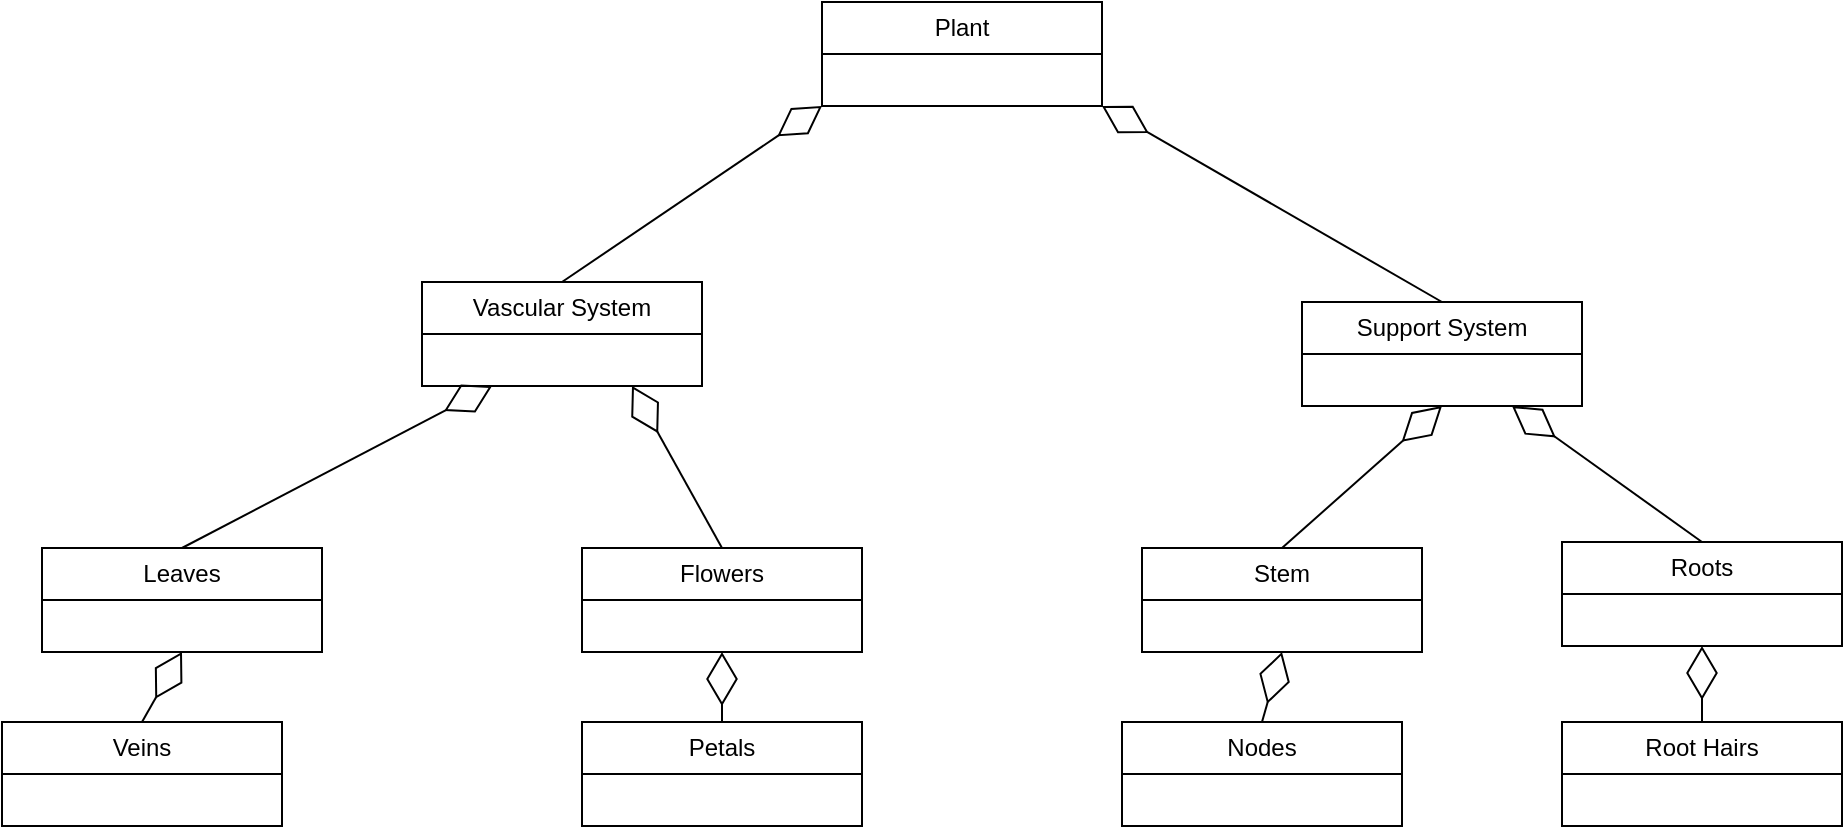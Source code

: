 <mxfile version="24.7.1" type="google">
  <diagram name="Page-1" id="Ah3pJdyIkpsT0iI9UyKR">
    <mxGraphModel grid="1" page="1" gridSize="10" guides="1" tooltips="1" connect="1" arrows="1" fold="1" pageScale="1" pageWidth="1100" pageHeight="850" math="0" shadow="0">
      <root>
        <mxCell id="0" />
        <mxCell id="1" parent="0" />
        <mxCell id="0ol4107yOgQYyF2tJEer-1" value="Plant" style="swimlane;fontStyle=0;childLayout=stackLayout;horizontal=1;startSize=26;fillColor=none;horizontalStack=0;resizeParent=1;resizeParentMax=0;resizeLast=0;collapsible=1;marginBottom=0;whiteSpace=wrap;html=1;" vertex="1" parent="1">
          <mxGeometry x="480" y="100" width="140" height="52" as="geometry" />
        </mxCell>
        <mxCell id="0ol4107yOgQYyF2tJEer-5" value="Vascular System" style="swimlane;fontStyle=0;childLayout=stackLayout;horizontal=1;startSize=26;fillColor=none;horizontalStack=0;resizeParent=1;resizeParentMax=0;resizeLast=0;collapsible=1;marginBottom=0;whiteSpace=wrap;html=1;" vertex="1" parent="1">
          <mxGeometry x="280" y="240" width="140" height="52" as="geometry" />
        </mxCell>
        <mxCell id="0ol4107yOgQYyF2tJEer-6" value="Leaves" style="swimlane;fontStyle=0;childLayout=stackLayout;horizontal=1;startSize=26;fillColor=none;horizontalStack=0;resizeParent=1;resizeParentMax=0;resizeLast=0;collapsible=1;marginBottom=0;whiteSpace=wrap;html=1;" vertex="1" parent="1">
          <mxGeometry x="90" y="373" width="140" height="52" as="geometry" />
        </mxCell>
        <mxCell id="0ol4107yOgQYyF2tJEer-7" value="Flowers" style="swimlane;fontStyle=0;childLayout=stackLayout;horizontal=1;startSize=26;fillColor=none;horizontalStack=0;resizeParent=1;resizeParentMax=0;resizeLast=0;collapsible=1;marginBottom=0;whiteSpace=wrap;html=1;" vertex="1" parent="1">
          <mxGeometry x="360" y="373" width="140" height="52" as="geometry" />
        </mxCell>
        <mxCell id="0ol4107yOgQYyF2tJEer-8" value="Support System" style="swimlane;fontStyle=0;childLayout=stackLayout;horizontal=1;startSize=26;fillColor=none;horizontalStack=0;resizeParent=1;resizeParentMax=0;resizeLast=0;collapsible=1;marginBottom=0;whiteSpace=wrap;html=1;" vertex="1" parent="1">
          <mxGeometry x="720" y="250" width="140" height="52" as="geometry" />
        </mxCell>
        <mxCell id="0ol4107yOgQYyF2tJEer-10" value="Stem" style="swimlane;fontStyle=0;childLayout=stackLayout;horizontal=1;startSize=26;fillColor=none;horizontalStack=0;resizeParent=1;resizeParentMax=0;resizeLast=0;collapsible=1;marginBottom=0;whiteSpace=wrap;html=1;" vertex="1" parent="1">
          <mxGeometry x="640" y="373" width="140" height="52" as="geometry" />
        </mxCell>
        <mxCell id="0ol4107yOgQYyF2tJEer-16" value="" style="endArrow=diamondThin;endFill=0;endSize=24;html=1;rounded=0;exitX=0.5;exitY=0;exitDx=0;exitDy=0;entryX=0;entryY=1;entryDx=0;entryDy=0;" edge="1" parent="1" source="0ol4107yOgQYyF2tJEer-5" target="0ol4107yOgQYyF2tJEer-1">
          <mxGeometry width="160" relative="1" as="geometry">
            <mxPoint x="230.98" y="230.0" as="sourcePoint" />
            <mxPoint x="510" y="145.98" as="targetPoint" />
          </mxGeometry>
        </mxCell>
        <mxCell id="0ol4107yOgQYyF2tJEer-17" value="" style="endArrow=diamondThin;endFill=0;endSize=24;html=1;rounded=0;exitX=0.5;exitY=0;exitDx=0;exitDy=0;entryX=0.25;entryY=1;entryDx=0;entryDy=0;" edge="1" parent="1" source="0ol4107yOgQYyF2tJEer-6" target="0ol4107yOgQYyF2tJEer-5">
          <mxGeometry width="160" relative="1" as="geometry">
            <mxPoint x="480" y="400" as="sourcePoint" />
            <mxPoint x="640" y="400" as="targetPoint" />
          </mxGeometry>
        </mxCell>
        <mxCell id="0ol4107yOgQYyF2tJEer-19" value="" style="endArrow=diamondThin;endFill=0;endSize=24;html=1;rounded=0;exitX=0.5;exitY=0;exitDx=0;exitDy=0;entryX=0.75;entryY=1;entryDx=0;entryDy=0;" edge="1" parent="1" source="0ol4107yOgQYyF2tJEer-7" target="0ol4107yOgQYyF2tJEer-5">
          <mxGeometry width="160" relative="1" as="geometry">
            <mxPoint x="210" y="360" as="sourcePoint" />
            <mxPoint x="390" y="300" as="targetPoint" />
          </mxGeometry>
        </mxCell>
        <mxCell id="0ol4107yOgQYyF2tJEer-20" value="" style="endArrow=diamondThin;endFill=0;endSize=24;html=1;rounded=0;exitX=0.5;exitY=0;exitDx=0;exitDy=0;entryX=0.5;entryY=1;entryDx=0;entryDy=0;" edge="1" parent="1" source="0ol4107yOgQYyF2tJEer-10" target="0ol4107yOgQYyF2tJEer-8">
          <mxGeometry width="160" relative="1" as="geometry">
            <mxPoint x="510" y="300" as="sourcePoint" />
            <mxPoint x="605" y="262" as="targetPoint" />
          </mxGeometry>
        </mxCell>
        <mxCell id="0ol4107yOgQYyF2tJEer-21" value="" style="endArrow=diamondThin;endFill=0;endSize=24;html=1;rounded=0;exitX=0.5;exitY=0;exitDx=0;exitDy=0;entryX=1;entryY=1;entryDx=0;entryDy=0;" edge="1" parent="1" source="0ol4107yOgQYyF2tJEer-8" target="0ol4107yOgQYyF2tJEer-1">
          <mxGeometry width="160" relative="1" as="geometry">
            <mxPoint x="610" y="170" as="sourcePoint" />
            <mxPoint x="705" y="132" as="targetPoint" />
            <Array as="points" />
          </mxGeometry>
        </mxCell>
        <mxCell id="0ol4107yOgQYyF2tJEer-25" value="Roots" style="swimlane;fontStyle=0;childLayout=stackLayout;horizontal=1;startSize=26;fillColor=none;horizontalStack=0;resizeParent=1;resizeParentMax=0;resizeLast=0;collapsible=1;marginBottom=0;whiteSpace=wrap;html=1;" vertex="1" parent="1">
          <mxGeometry x="850" y="370" width="140" height="52" as="geometry" />
        </mxCell>
        <mxCell id="0ol4107yOgQYyF2tJEer-26" value="" style="endArrow=diamondThin;endFill=0;endSize=24;html=1;rounded=0;exitX=0.5;exitY=0;exitDx=0;exitDy=0;entryX=0.75;entryY=1;entryDx=0;entryDy=0;" edge="1" parent="1" source="0ol4107yOgQYyF2tJEer-25" target="0ol4107yOgQYyF2tJEer-8">
          <mxGeometry width="160" relative="1" as="geometry">
            <mxPoint x="780" y="280" as="sourcePoint" />
            <mxPoint x="820" y="192" as="targetPoint" />
          </mxGeometry>
        </mxCell>
        <mxCell id="0ol4107yOgQYyF2tJEer-27" value="" style="endArrow=diamondThin;endFill=0;endSize=24;html=1;rounded=0;entryX=0.5;entryY=1;entryDx=0;entryDy=0;exitX=0.5;exitY=0;exitDx=0;exitDy=0;" edge="1" parent="1" source="0ol4107yOgQYyF2tJEer-28" target="0ol4107yOgQYyF2tJEer-25">
          <mxGeometry width="160" relative="1" as="geometry">
            <mxPoint x="770" y="450" as="sourcePoint" />
            <mxPoint x="790" y="510" as="targetPoint" />
          </mxGeometry>
        </mxCell>
        <mxCell id="0ol4107yOgQYyF2tJEer-28" value="Root Hairs" style="swimlane;fontStyle=0;childLayout=stackLayout;horizontal=1;startSize=26;fillColor=none;horizontalStack=0;resizeParent=1;resizeParentMax=0;resizeLast=0;collapsible=1;marginBottom=0;whiteSpace=wrap;html=1;" vertex="1" parent="1">
          <mxGeometry x="850" y="460" width="140" height="52" as="geometry" />
        </mxCell>
        <mxCell id="0ol4107yOgQYyF2tJEer-29" value="Veins" style="swimlane;fontStyle=0;childLayout=stackLayout;horizontal=1;startSize=26;fillColor=none;horizontalStack=0;resizeParent=1;resizeParentMax=0;resizeLast=0;collapsible=1;marginBottom=0;whiteSpace=wrap;html=1;" vertex="1" parent="1">
          <mxGeometry x="70" y="460" width="140" height="52" as="geometry" />
        </mxCell>
        <mxCell id="0ol4107yOgQYyF2tJEer-30" value="Petals" style="swimlane;fontStyle=0;childLayout=stackLayout;horizontal=1;startSize=26;fillColor=none;horizontalStack=0;resizeParent=1;resizeParentMax=0;resizeLast=0;collapsible=1;marginBottom=0;whiteSpace=wrap;html=1;" vertex="1" parent="1">
          <mxGeometry x="360" y="460" width="140" height="52" as="geometry" />
        </mxCell>
        <mxCell id="0ol4107yOgQYyF2tJEer-31" value="Nodes" style="swimlane;fontStyle=0;childLayout=stackLayout;horizontal=1;startSize=26;fillColor=none;horizontalStack=0;resizeParent=1;resizeParentMax=0;resizeLast=0;collapsible=1;marginBottom=0;whiteSpace=wrap;html=1;" vertex="1" parent="1">
          <mxGeometry x="630" y="460" width="140" height="52" as="geometry" />
        </mxCell>
        <mxCell id="0ol4107yOgQYyF2tJEer-32" value="" style="endArrow=diamondThin;endFill=0;endSize=24;html=1;rounded=0;exitX=0.5;exitY=0;exitDx=0;exitDy=0;entryX=0.5;entryY=1;entryDx=0;entryDy=0;" edge="1" parent="1" source="0ol4107yOgQYyF2tJEer-29" target="0ol4107yOgQYyF2tJEer-6">
          <mxGeometry width="160" relative="1" as="geometry">
            <mxPoint x="270" y="430" as="sourcePoint" />
            <mxPoint x="425" y="349" as="targetPoint" />
          </mxGeometry>
        </mxCell>
        <mxCell id="0ol4107yOgQYyF2tJEer-33" value="" style="endArrow=diamondThin;endFill=0;endSize=24;html=1;rounded=0;entryX=0.5;entryY=1;entryDx=0;entryDy=0;exitX=0.5;exitY=0;exitDx=0;exitDy=0;" edge="1" parent="1" source="0ol4107yOgQYyF2tJEer-30" target="0ol4107yOgQYyF2tJEer-7">
          <mxGeometry width="160" relative="1" as="geometry">
            <mxPoint x="420" y="460" as="sourcePoint" />
            <mxPoint x="465" y="449" as="targetPoint" />
          </mxGeometry>
        </mxCell>
        <mxCell id="0ol4107yOgQYyF2tJEer-34" value="" style="endArrow=diamondThin;endFill=0;endSize=24;html=1;rounded=0;exitX=0.5;exitY=0;exitDx=0;exitDy=0;entryX=0.5;entryY=1;entryDx=0;entryDy=0;" edge="1" parent="1" source="0ol4107yOgQYyF2tJEer-31" target="0ol4107yOgQYyF2tJEer-10">
          <mxGeometry width="160" relative="1" as="geometry">
            <mxPoint x="740" y="590" as="sourcePoint" />
            <mxPoint x="895" y="509" as="targetPoint" />
          </mxGeometry>
        </mxCell>
      </root>
    </mxGraphModel>
  </diagram>
</mxfile>
